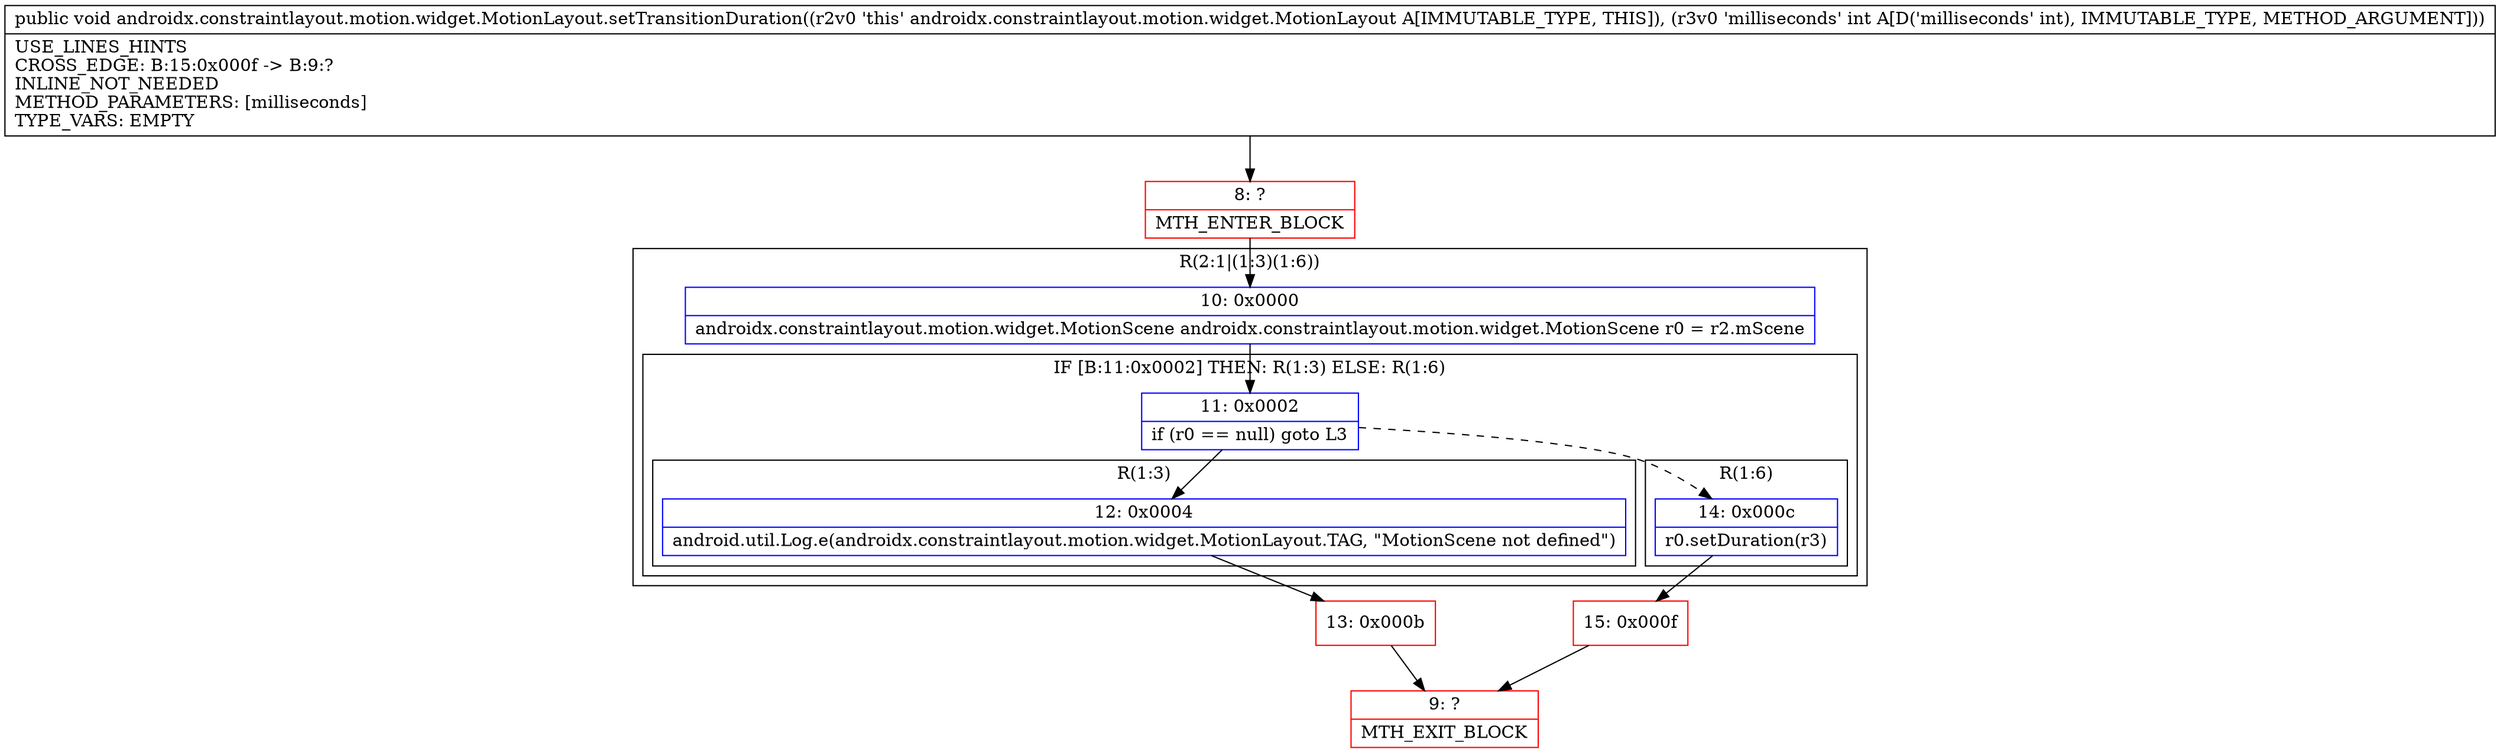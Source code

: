 digraph "CFG forandroidx.constraintlayout.motion.widget.MotionLayout.setTransitionDuration(I)V" {
subgraph cluster_Region_920980079 {
label = "R(2:1|(1:3)(1:6))";
node [shape=record,color=blue];
Node_10 [shape=record,label="{10\:\ 0x0000|androidx.constraintlayout.motion.widget.MotionScene androidx.constraintlayout.motion.widget.MotionScene r0 = r2.mScene\l}"];
subgraph cluster_IfRegion_1654174011 {
label = "IF [B:11:0x0002] THEN: R(1:3) ELSE: R(1:6)";
node [shape=record,color=blue];
Node_11 [shape=record,label="{11\:\ 0x0002|if (r0 == null) goto L3\l}"];
subgraph cluster_Region_1975306974 {
label = "R(1:3)";
node [shape=record,color=blue];
Node_12 [shape=record,label="{12\:\ 0x0004|android.util.Log.e(androidx.constraintlayout.motion.widget.MotionLayout.TAG, \"MotionScene not defined\")\l}"];
}
subgraph cluster_Region_599365512 {
label = "R(1:6)";
node [shape=record,color=blue];
Node_14 [shape=record,label="{14\:\ 0x000c|r0.setDuration(r3)\l}"];
}
}
}
Node_8 [shape=record,color=red,label="{8\:\ ?|MTH_ENTER_BLOCK\l}"];
Node_13 [shape=record,color=red,label="{13\:\ 0x000b}"];
Node_9 [shape=record,color=red,label="{9\:\ ?|MTH_EXIT_BLOCK\l}"];
Node_15 [shape=record,color=red,label="{15\:\ 0x000f}"];
MethodNode[shape=record,label="{public void androidx.constraintlayout.motion.widget.MotionLayout.setTransitionDuration((r2v0 'this' androidx.constraintlayout.motion.widget.MotionLayout A[IMMUTABLE_TYPE, THIS]), (r3v0 'milliseconds' int A[D('milliseconds' int), IMMUTABLE_TYPE, METHOD_ARGUMENT]))  | USE_LINES_HINTS\lCROSS_EDGE: B:15:0x000f \-\> B:9:?\lINLINE_NOT_NEEDED\lMETHOD_PARAMETERS: [milliseconds]\lTYPE_VARS: EMPTY\l}"];
MethodNode -> Node_8;Node_10 -> Node_11;
Node_11 -> Node_12;
Node_11 -> Node_14[style=dashed];
Node_12 -> Node_13;
Node_14 -> Node_15;
Node_8 -> Node_10;
Node_13 -> Node_9;
Node_15 -> Node_9;
}

